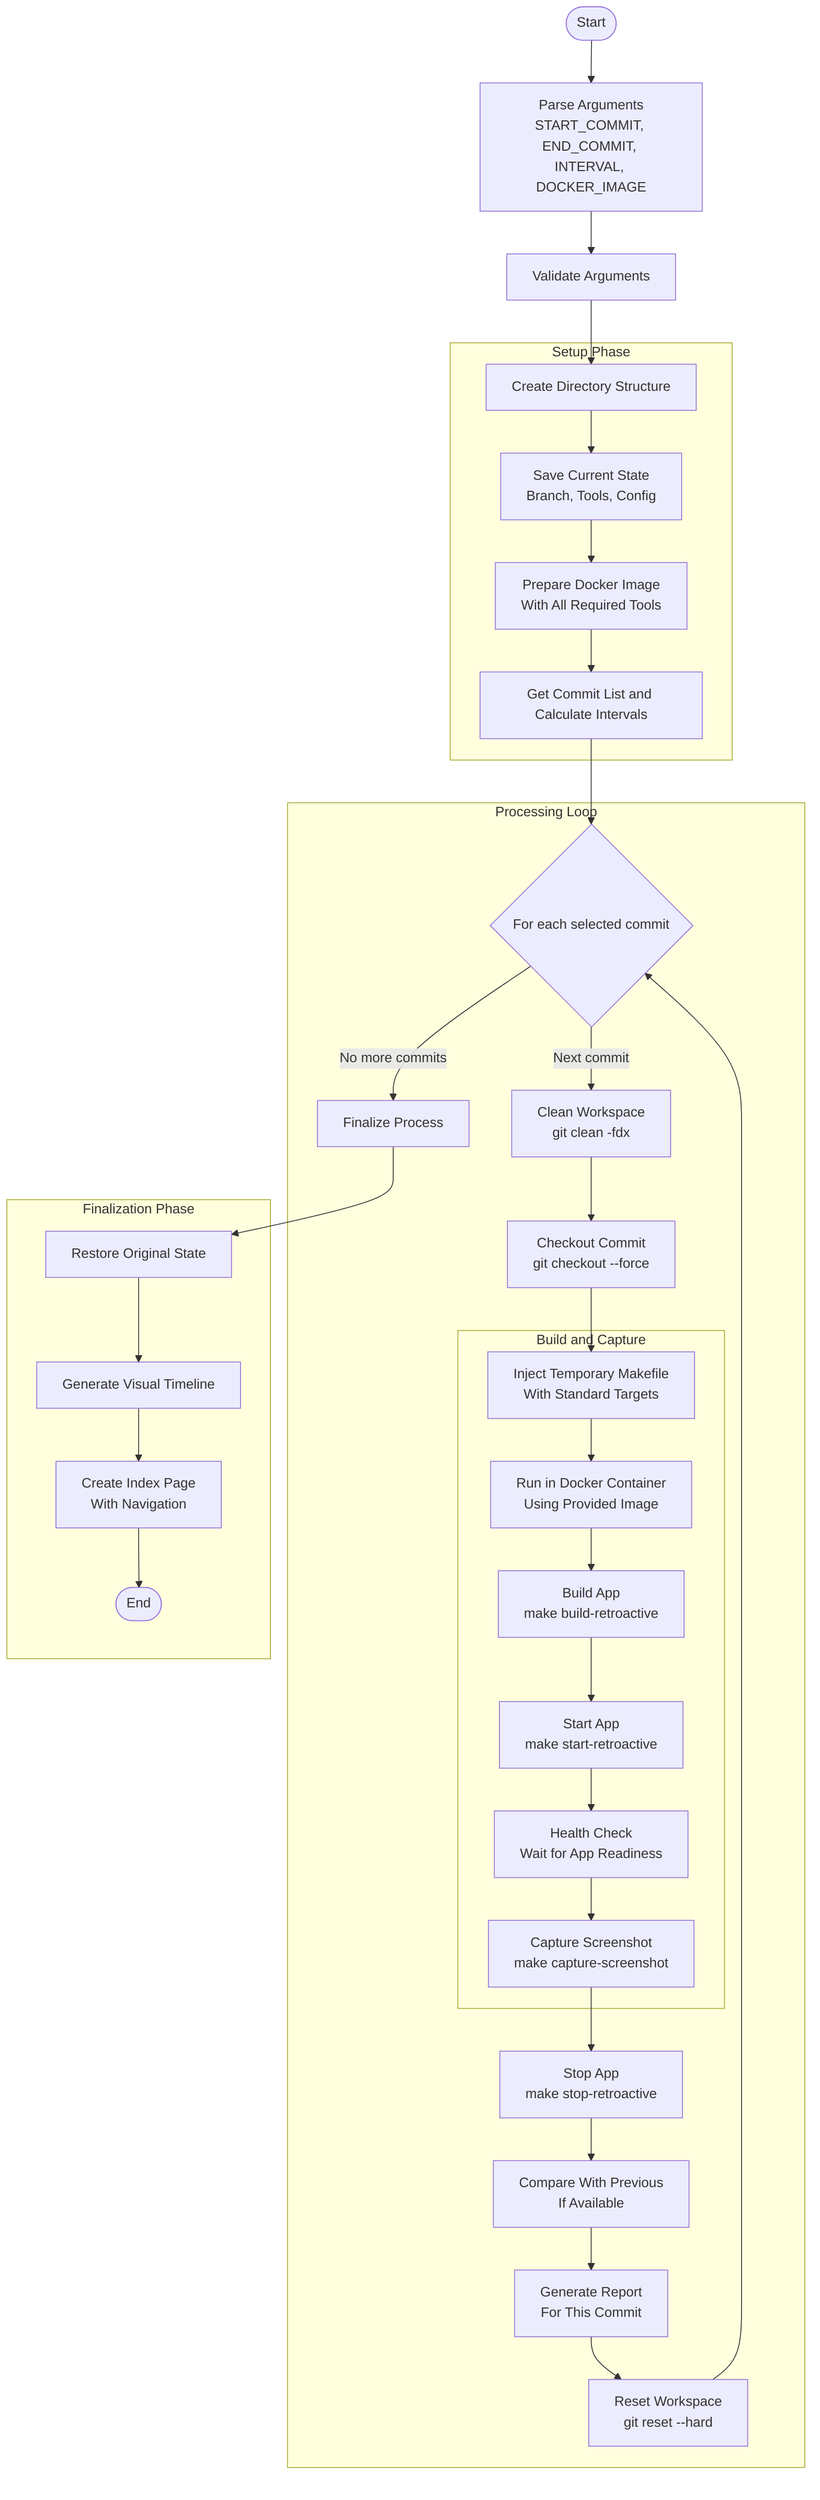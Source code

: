 flowchart TD
    Start([Start]) --> ParseArgs[Parse Arguments<br>START_COMMIT, END_COMMIT, INTERVAL, DOCKER_IMAGE]
    ParseArgs --> ValidateArgs[Validate Arguments]
    ValidateArgs --> CreateDirs[Create Directory Structure]

    subgraph "Setup Phase"
        CreateDirs --> SaveCurrentState[Save Current State<br>Branch, Tools, Config]
        SaveCurrentState --> PrepareDocker[Prepare Docker Image<br>With All Required Tools]
        PrepareDocker --> GetCommits[Get Commit List and Calculate Intervals]
    end

    subgraph "Processing Loop"
        GetCommits --> LoopStart{For each selected commit}
        LoopStart --> |No more commits| Finalize[Finalize Process]

        LoopStart --> |Next commit| CleanWorkspace[Clean Workspace<br>git clean -fdx]
        CleanWorkspace --> CheckoutCommit[Checkout Commit<br>git checkout --force]

        CheckoutCommit --> InjectMakeTargets[Inject Temporary Makefile<br>With Standard Targets]

        subgraph "Build and Capture"
            InjectMakeTargets --> RunDocker[Run in Docker Container<br>Using Provided Image]
            RunDocker --> BuildApp[Build App<br>make build-retroactive]
            BuildApp --> StartApp[Start App<br>make start-retroactive]
            StartApp --> HealthCheck[Health Check<br>Wait for App Readiness]
            HealthCheck --> CaptureScreenshot[Capture Screenshot<br>make capture-screenshot]
        end

        CaptureScreenshot --> StopApp[Stop App<br>make stop-retroactive]
        StopApp --> CompareImages[Compare With Previous<br>If Available]
        CompareImages --> GenerateCommitReport[Generate Report<br>For This Commit]
        GenerateCommitReport --> ResetWorkspace[Reset Workspace<br>git reset --hard]
        ResetWorkspace --> LoopStart
    end

    subgraph "Finalization Phase"
        Finalize --> RestoreState[Restore Original State]
        RestoreState --> GenerateTimeline[Generate Visual Timeline]
        GenerateTimeline --> CreateIndexPage[Create Index Page<br>With Navigation]
        CreateIndexPage --> End([End])
    end